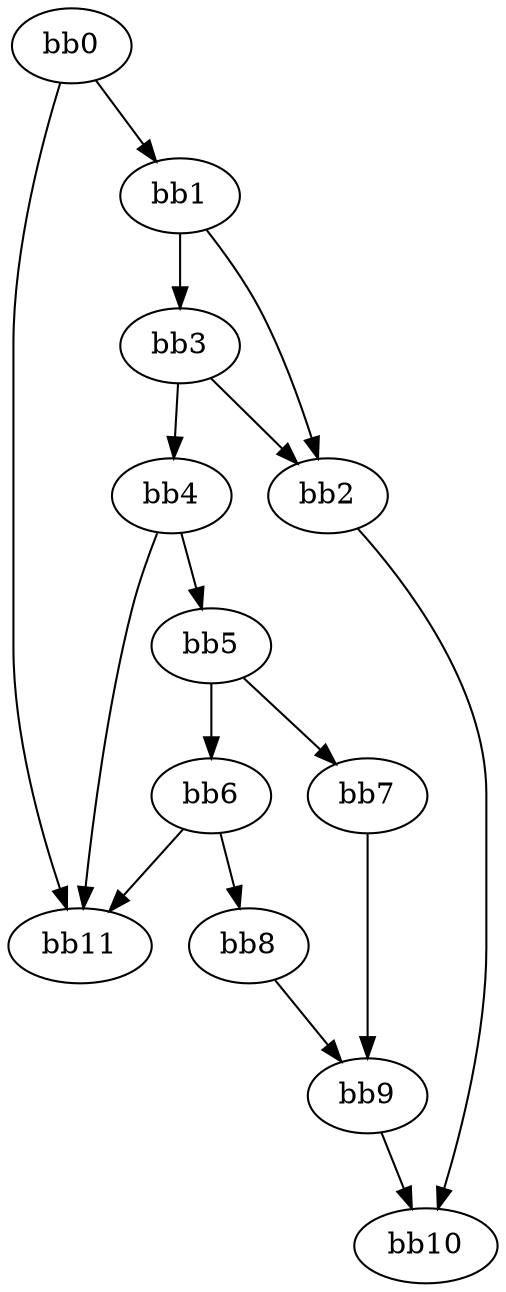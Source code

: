 digraph {
    0 [ label = "bb0\l" ]
    1 [ label = "bb1\l" ]
    2 [ label = "bb2\l" ]
    3 [ label = "bb3\l" ]
    4 [ label = "bb4\l" ]
    5 [ label = "bb5\l" ]
    6 [ label = "bb6\l" ]
    7 [ label = "bb7\l" ]
    8 [ label = "bb8\l" ]
    9 [ label = "bb9\l" ]
    10 [ label = "bb10\l" ]
    11 [ label = "bb11\l" ]
    0 -> 1 [ ]
    0 -> 11 [ ]
    1 -> 2 [ ]
    1 -> 3 [ ]
    2 -> 10 [ ]
    3 -> 2 [ ]
    3 -> 4 [ ]
    4 -> 5 [ ]
    4 -> 11 [ ]
    5 -> 6 [ ]
    5 -> 7 [ ]
    6 -> 8 [ ]
    6 -> 11 [ ]
    7 -> 9 [ ]
    8 -> 9 [ ]
    9 -> 10 [ ]
}

